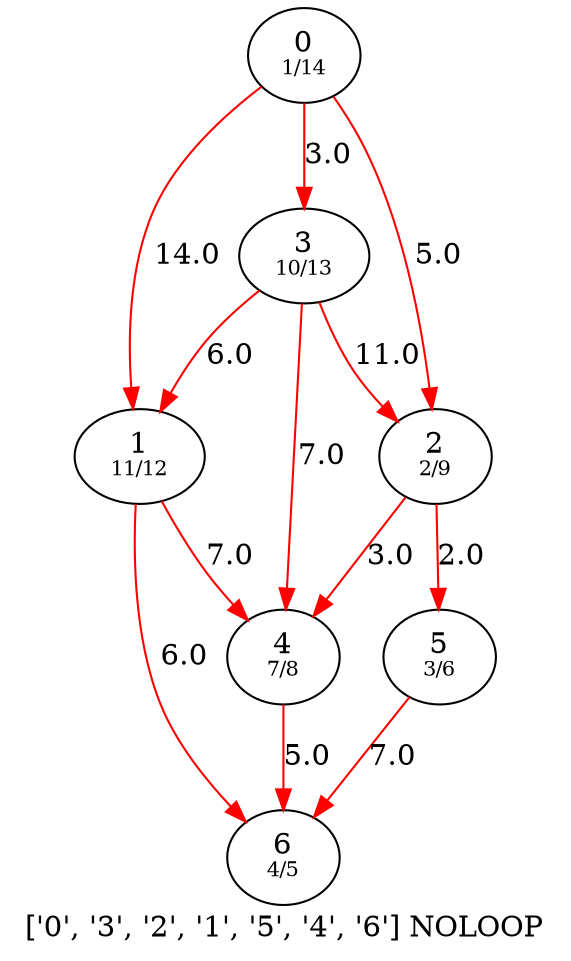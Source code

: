 digraph g {
label ="['0', '3', '2', '1', '5', '4', '6'] NOLOOP"
0 [label = <0<BR /><FONT POINT-SIZE="10">1/14</FONT>>]
3 [label = <3<BR /><FONT POINT-SIZE="10">10/13</FONT>>]
2 [label = <2<BR /><FONT POINT-SIZE="10">2/9</FONT>>]
1 [label = <1<BR /><FONT POINT-SIZE="10">11/12</FONT>>]
5 [label = <5<BR /><FONT POINT-SIZE="10">3/6</FONT>>]
4 [label = <4<BR /><FONT POINT-SIZE="10">7/8</FONT>>]
6 [label = <6<BR /><FONT POINT-SIZE="10">4/5</FONT>>]
	edge [color=red]		0->2[label=5.0]
		0->3[label=3.0]
		0->1[label=14.0]
		2->5[label=2.0]
		2->4[label=3.0]
		3->2[label=11.0]
		3->4[label=7.0]
		3->1[label=6.0]
		1->6[label=6.0]
		1->4[label=7.0]
		4->6[label=5.0]
		5->6[label=7.0]
}